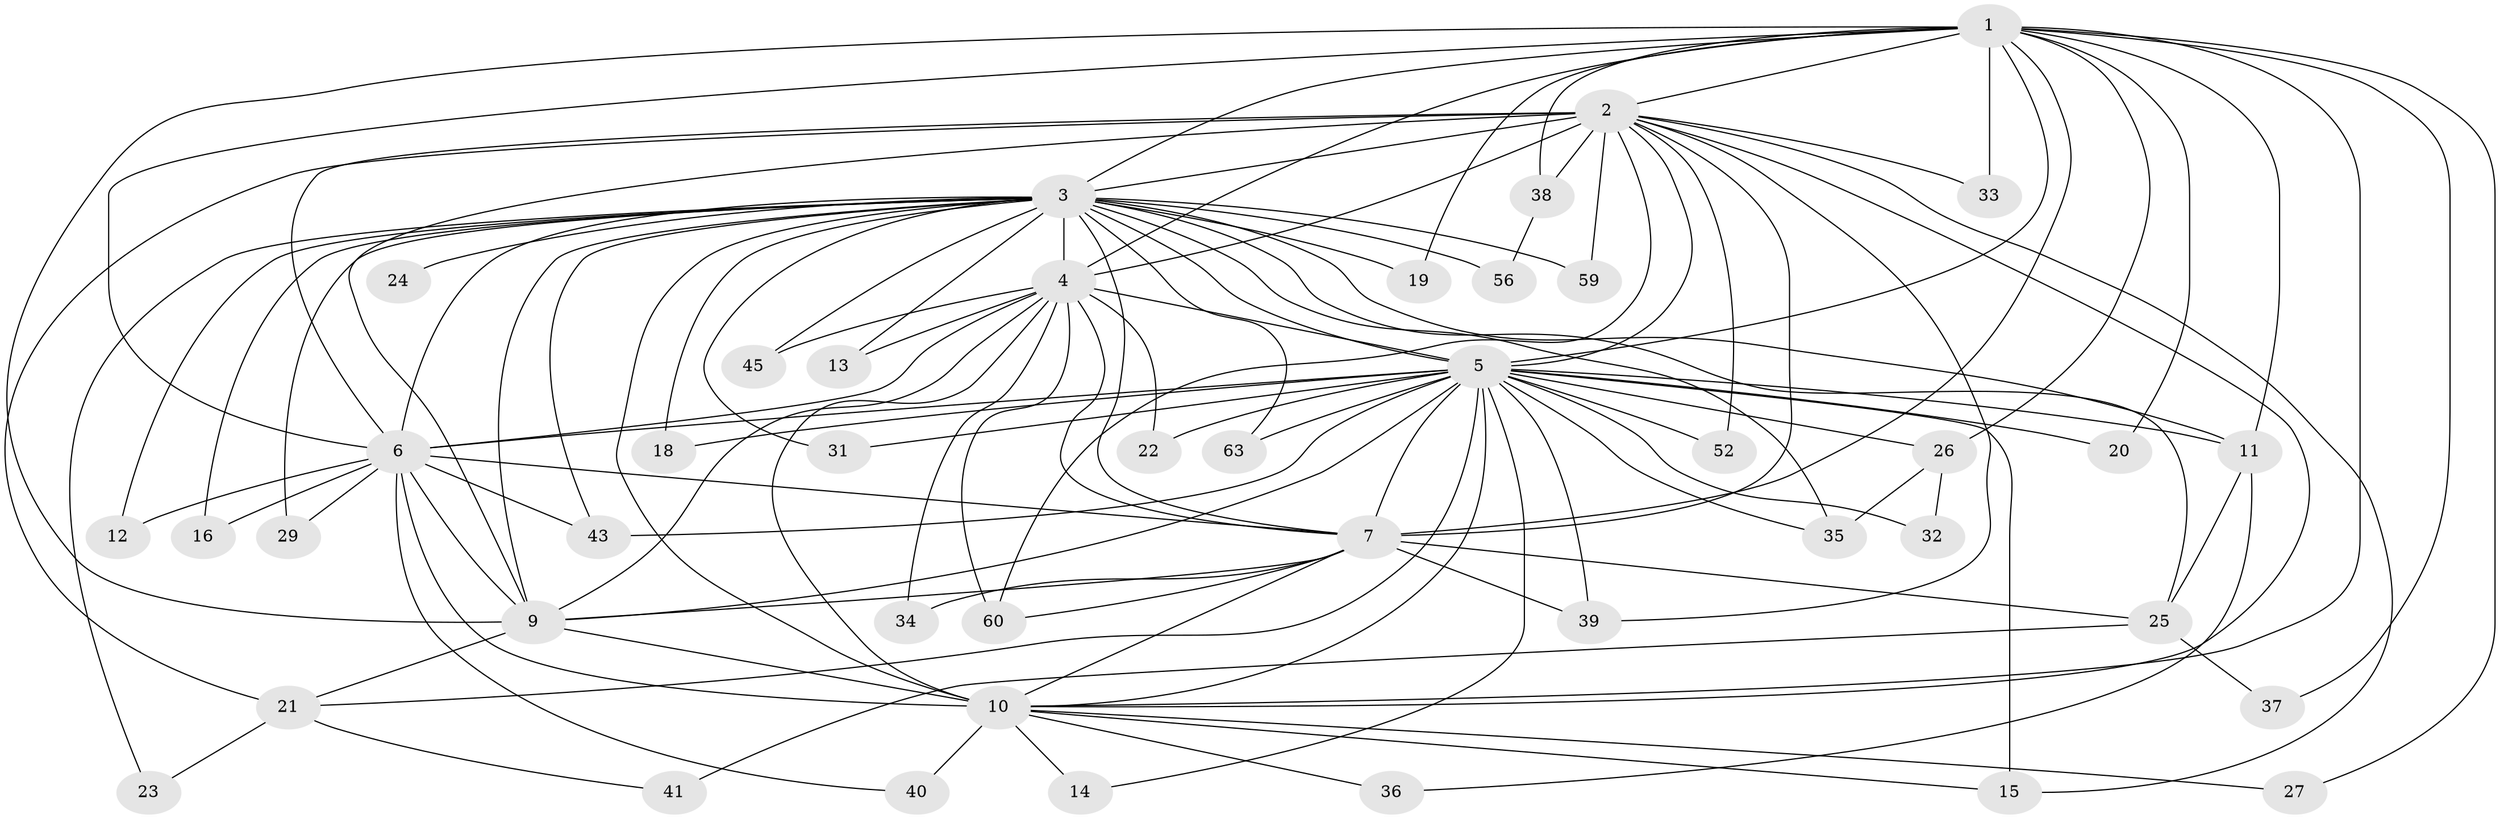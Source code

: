 // original degree distribution, {19: 0.031746031746031744, 17: 0.031746031746031744, 22: 0.015873015873015872, 14: 0.015873015873015872, 25: 0.015873015873015872, 16: 0.015873015873015872, 13: 0.015873015873015872, 11: 0.015873015873015872, 6: 0.015873015873015872, 2: 0.6031746031746031, 3: 0.1746031746031746, 5: 0.031746031746031744, 4: 0.015873015873015872}
// Generated by graph-tools (version 1.1) at 2025/17/03/04/25 18:17:21]
// undirected, 44 vertices, 113 edges
graph export_dot {
graph [start="1"]
  node [color=gray90,style=filled];
  1;
  2 [super="+30"];
  3 [super="+17+8"];
  4;
  5;
  6;
  7;
  9 [super="+53+57"];
  10 [super="+28+49"];
  11 [super="+48+44+42"];
  12;
  13;
  14;
  15;
  16;
  18;
  19;
  20;
  21;
  22;
  23;
  24;
  25;
  26;
  27;
  29;
  31;
  32;
  33;
  34;
  35 [super="+55"];
  36;
  37;
  38;
  39 [super="+61"];
  40;
  41;
  43 [super="+47"];
  45;
  52;
  56 [super="+58"];
  59;
  60 [super="+62"];
  63;
  1 -- 2;
  1 -- 3 [weight=2];
  1 -- 4;
  1 -- 5;
  1 -- 6;
  1 -- 7;
  1 -- 9 [weight=2];
  1 -- 10;
  1 -- 11 [weight=2];
  1 -- 19;
  1 -- 20;
  1 -- 26;
  1 -- 27;
  1 -- 33;
  1 -- 37;
  1 -- 38;
  2 -- 3 [weight=4];
  2 -- 4;
  2 -- 5;
  2 -- 6;
  2 -- 7;
  2 -- 9;
  2 -- 10;
  2 -- 21;
  2 -- 33;
  2 -- 38;
  2 -- 52;
  2 -- 59;
  2 -- 60;
  2 -- 15;
  2 -- 39;
  3 -- 4 [weight=2];
  3 -- 5 [weight=2];
  3 -- 6 [weight=2];
  3 -- 7 [weight=2];
  3 -- 9 [weight=2];
  3 -- 10 [weight=2];
  3 -- 16;
  3 -- 19;
  3 -- 24 [weight=2];
  3 -- 25;
  3 -- 29;
  3 -- 43;
  3 -- 45;
  3 -- 56 [weight=2];
  3 -- 63;
  3 -- 11;
  3 -- 12;
  3 -- 13;
  3 -- 18;
  3 -- 23;
  3 -- 31;
  3 -- 35;
  3 -- 59;
  4 -- 5;
  4 -- 6;
  4 -- 7;
  4 -- 9;
  4 -- 10;
  4 -- 13;
  4 -- 22;
  4 -- 34;
  4 -- 45;
  4 -- 60;
  5 -- 6;
  5 -- 7;
  5 -- 9;
  5 -- 10;
  5 -- 11 [weight=2];
  5 -- 14;
  5 -- 15;
  5 -- 18;
  5 -- 20;
  5 -- 21;
  5 -- 22;
  5 -- 26;
  5 -- 31;
  5 -- 32;
  5 -- 35;
  5 -- 39;
  5 -- 52;
  5 -- 63;
  5 -- 43;
  6 -- 7;
  6 -- 9;
  6 -- 10 [weight=3];
  6 -- 12;
  6 -- 16;
  6 -- 29;
  6 -- 40;
  6 -- 43;
  7 -- 9;
  7 -- 10;
  7 -- 25;
  7 -- 34;
  7 -- 39;
  7 -- 60;
  9 -- 10;
  9 -- 21;
  10 -- 14;
  10 -- 15;
  10 -- 27;
  10 -- 36;
  10 -- 40;
  11 -- 36;
  11 -- 25;
  21 -- 23;
  21 -- 41;
  25 -- 37;
  25 -- 41;
  26 -- 32;
  26 -- 35;
  38 -- 56;
}
